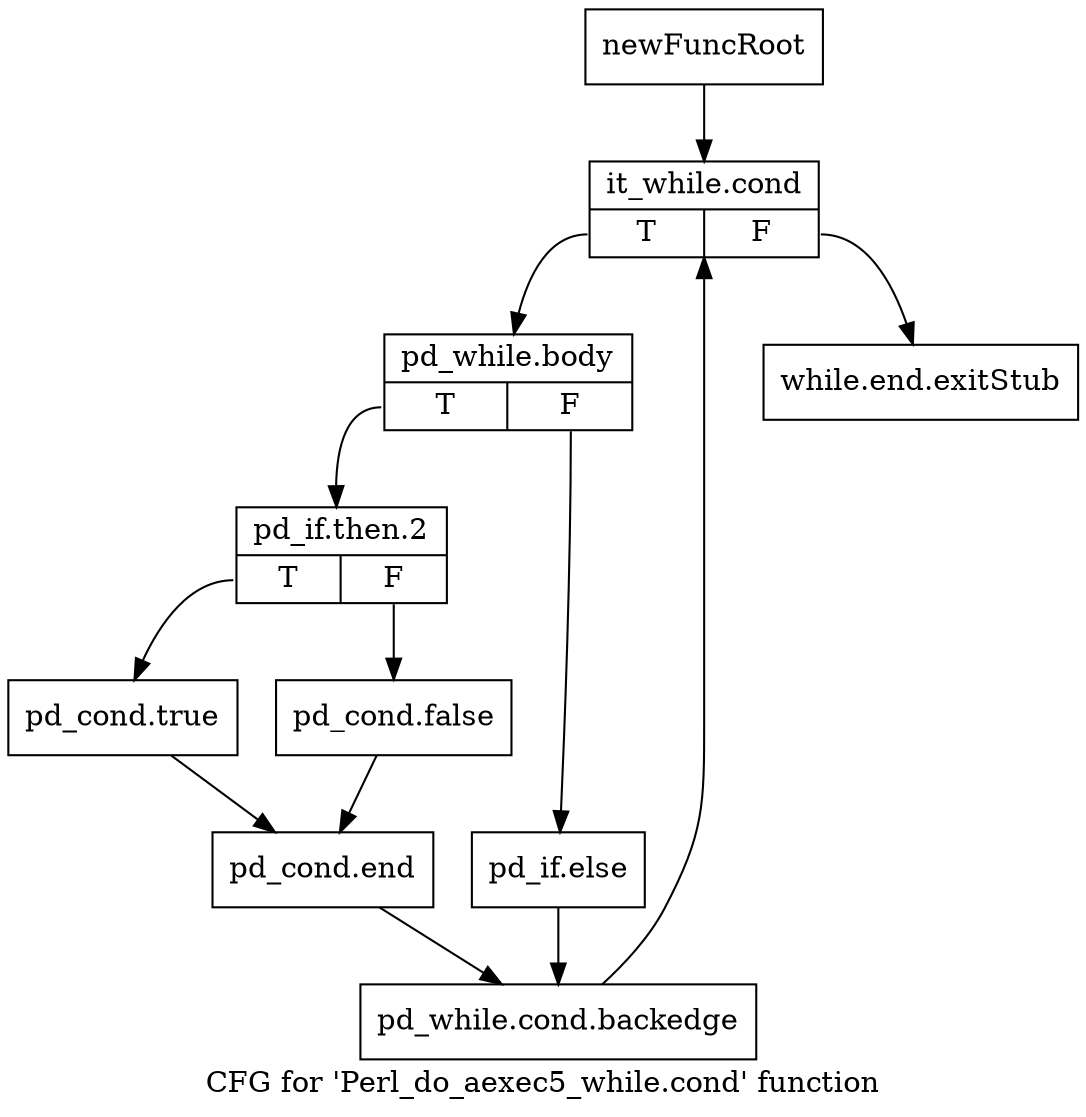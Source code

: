 digraph "CFG for 'Perl_do_aexec5_while.cond' function" {
	label="CFG for 'Perl_do_aexec5_while.cond' function";

	Node0x4ad6570 [shape=record,label="{newFuncRoot}"];
	Node0x4ad6570 -> Node0x4adf5f0;
	Node0x4adf5a0 [shape=record,label="{while.end.exitStub}"];
	Node0x4adf5f0 [shape=record,label="{it_while.cond|{<s0>T|<s1>F}}"];
	Node0x4adf5f0:s0 -> Node0x4adf640;
	Node0x4adf5f0:s1 -> Node0x4adf5a0;
	Node0x4adf640 [shape=record,label="{pd_while.body|{<s0>T|<s1>F}}"];
	Node0x4adf640:s0 -> Node0x4adf6e0;
	Node0x4adf640:s1 -> Node0x4adf690;
	Node0x4adf690 [shape=record,label="{pd_if.else}"];
	Node0x4adf690 -> Node0x4adf820;
	Node0x4adf6e0 [shape=record,label="{pd_if.then.2|{<s0>T|<s1>F}}"];
	Node0x4adf6e0:s0 -> Node0x4adf780;
	Node0x4adf6e0:s1 -> Node0x4adf730;
	Node0x4adf730 [shape=record,label="{pd_cond.false}"];
	Node0x4adf730 -> Node0x4adf7d0;
	Node0x4adf780 [shape=record,label="{pd_cond.true}"];
	Node0x4adf780 -> Node0x4adf7d0;
	Node0x4adf7d0 [shape=record,label="{pd_cond.end}"];
	Node0x4adf7d0 -> Node0x4adf820;
	Node0x4adf820 [shape=record,label="{pd_while.cond.backedge}"];
	Node0x4adf820 -> Node0x4adf5f0;
}
